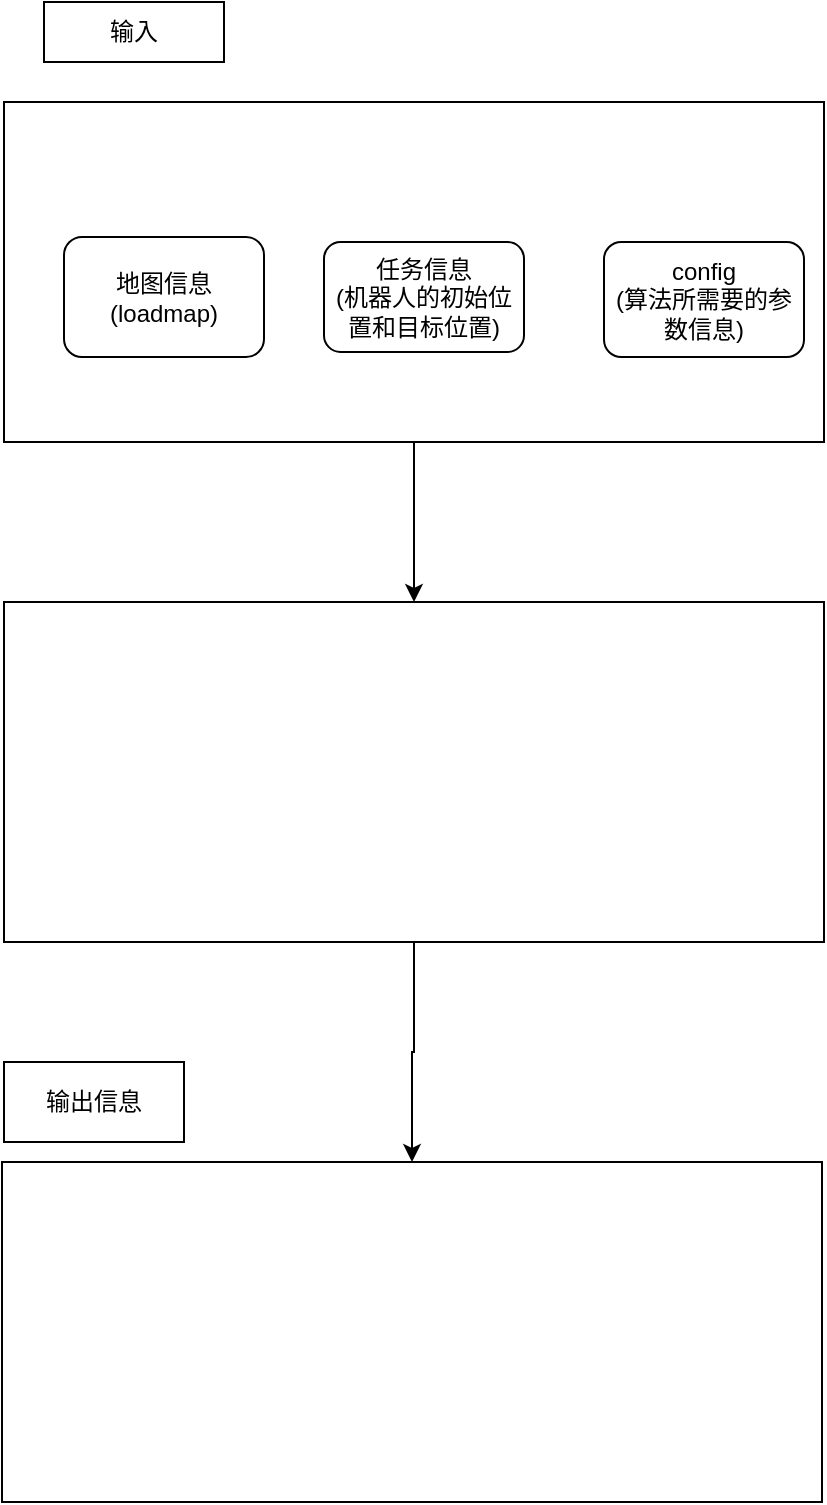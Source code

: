 <mxfile version="14.9.6" type="github">
  <diagram id="TwaOmYkCBFDTPxU2G0qU" name="Page-1">
    <mxGraphModel dx="813" dy="449" grid="1" gridSize="10" guides="1" tooltips="1" connect="1" arrows="1" fold="1" page="1" pageScale="1" pageWidth="827" pageHeight="1169" math="0" shadow="0">
      <root>
        <mxCell id="0" />
        <mxCell id="1" parent="0" />
        <mxCell id="Ba_fHNqHWJrxfKj6jcDo-9" value="输入" style="rounded=0;whiteSpace=wrap;html=1;" vertex="1" parent="1">
          <mxGeometry x="120" y="70" width="90" height="30" as="geometry" />
        </mxCell>
        <mxCell id="Ba_fHNqHWJrxfKj6jcDo-15" value="" style="edgeStyle=orthogonalEdgeStyle;rounded=0;orthogonalLoop=1;jettySize=auto;html=1;" edge="1" parent="1" source="Ba_fHNqHWJrxfKj6jcDo-10" target="Ba_fHNqHWJrxfKj6jcDo-14">
          <mxGeometry relative="1" as="geometry" />
        </mxCell>
        <mxCell id="Ba_fHNqHWJrxfKj6jcDo-10" value="" style="rounded=0;whiteSpace=wrap;html=1;" vertex="1" parent="1">
          <mxGeometry x="100" y="120" width="410" height="170" as="geometry" />
        </mxCell>
        <mxCell id="Ba_fHNqHWJrxfKj6jcDo-11" value="地图信息(loadmap)" style="rounded=1;whiteSpace=wrap;html=1;" vertex="1" parent="1">
          <mxGeometry x="130" y="187.5" width="100" height="60" as="geometry" />
        </mxCell>
        <mxCell id="Ba_fHNqHWJrxfKj6jcDo-12" value="&lt;div&gt;任务信息&lt;/div&gt;&lt;div&gt;(机器人的初始位置和目标位置)&lt;/div&gt;" style="rounded=1;whiteSpace=wrap;html=1;" vertex="1" parent="1">
          <mxGeometry x="260" y="190" width="100" height="55" as="geometry" />
        </mxCell>
        <mxCell id="Ba_fHNqHWJrxfKj6jcDo-13" value="&lt;div&gt;config&lt;/div&gt;&lt;div&gt;(算法所需要的参数信息)&lt;br&gt;&lt;/div&gt;" style="rounded=1;whiteSpace=wrap;html=1;" vertex="1" parent="1">
          <mxGeometry x="400" y="190" width="100" height="57.5" as="geometry" />
        </mxCell>
        <mxCell id="Ba_fHNqHWJrxfKj6jcDo-17" value="" style="edgeStyle=orthogonalEdgeStyle;rounded=0;orthogonalLoop=1;jettySize=auto;html=1;" edge="1" parent="1" source="Ba_fHNqHWJrxfKj6jcDo-14" target="Ba_fHNqHWJrxfKj6jcDo-16">
          <mxGeometry relative="1" as="geometry" />
        </mxCell>
        <mxCell id="Ba_fHNqHWJrxfKj6jcDo-14" value="" style="rounded=0;whiteSpace=wrap;html=1;" vertex="1" parent="1">
          <mxGeometry x="100" y="370" width="410" height="170" as="geometry" />
        </mxCell>
        <mxCell id="Ba_fHNqHWJrxfKj6jcDo-16" value="" style="rounded=0;whiteSpace=wrap;html=1;" vertex="1" parent="1">
          <mxGeometry x="99" y="650" width="410" height="170" as="geometry" />
        </mxCell>
        <mxCell id="Ba_fHNqHWJrxfKj6jcDo-18" value="输出信息" style="rounded=0;whiteSpace=wrap;html=1;" vertex="1" parent="1">
          <mxGeometry x="100" y="600" width="90" height="40" as="geometry" />
        </mxCell>
      </root>
    </mxGraphModel>
  </diagram>
</mxfile>
